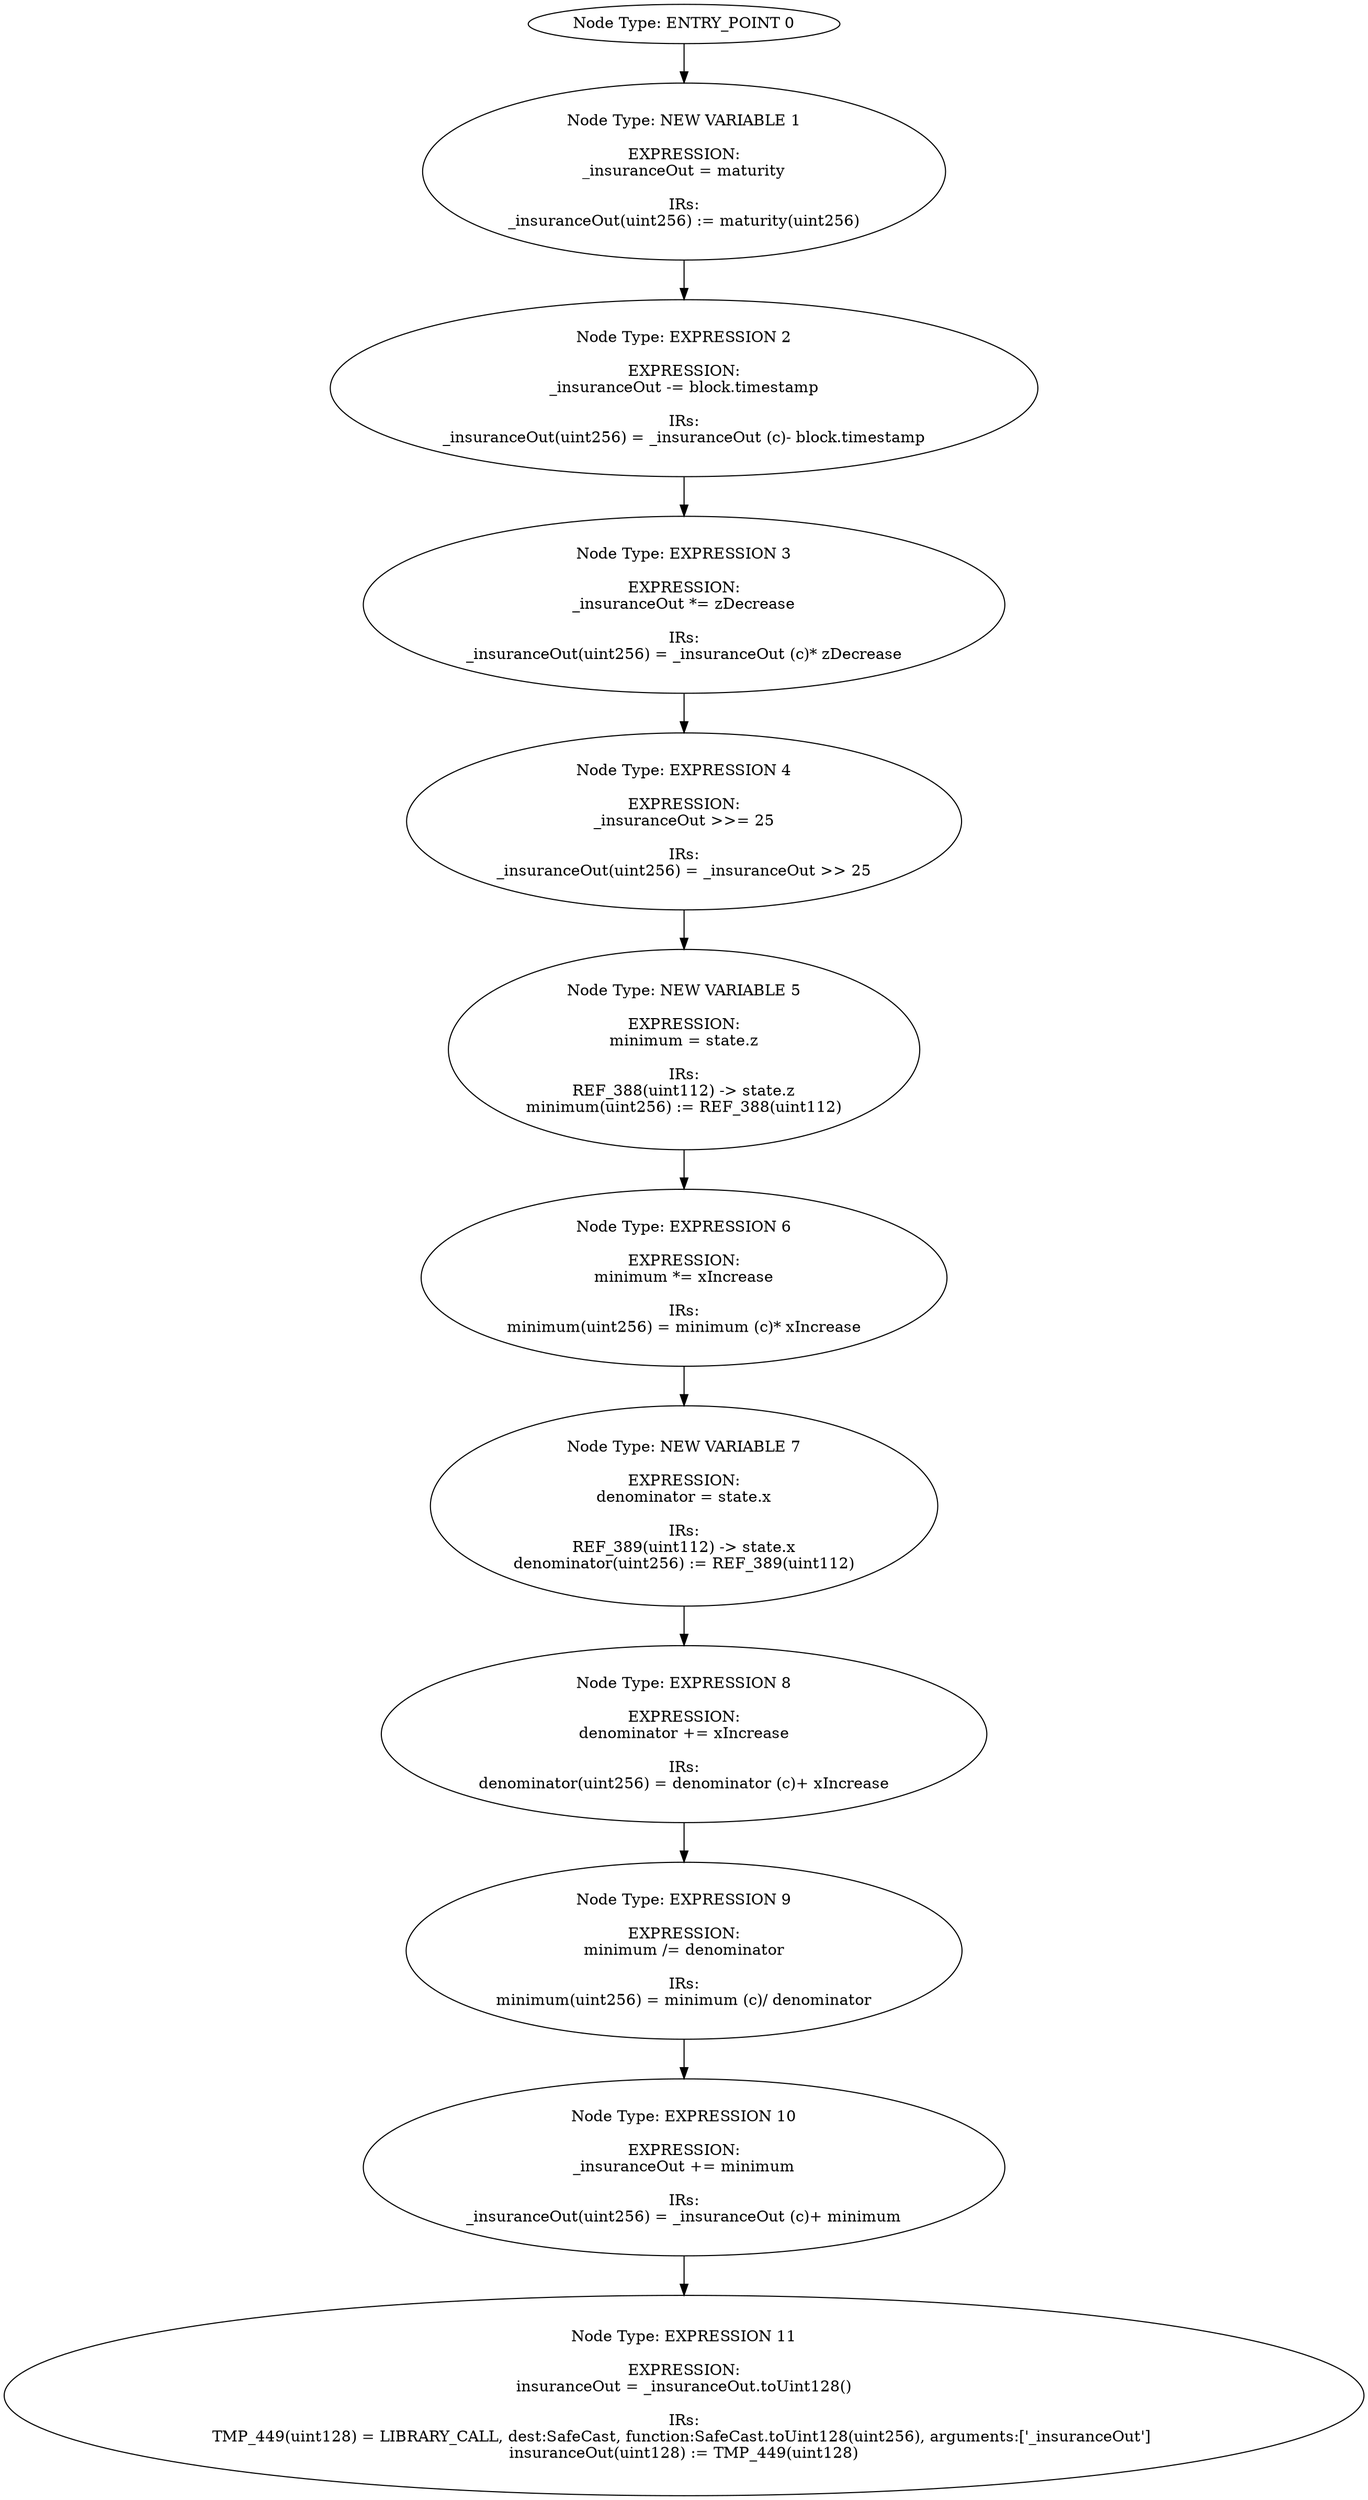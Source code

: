 digraph{
0[label="Node Type: ENTRY_POINT 0
"];
0->1;
1[label="Node Type: NEW VARIABLE 1

EXPRESSION:
_insuranceOut = maturity

IRs:
_insuranceOut(uint256) := maturity(uint256)"];
1->2;
2[label="Node Type: EXPRESSION 2

EXPRESSION:
_insuranceOut -= block.timestamp

IRs:
_insuranceOut(uint256) = _insuranceOut (c)- block.timestamp"];
2->3;
3[label="Node Type: EXPRESSION 3

EXPRESSION:
_insuranceOut *= zDecrease

IRs:
_insuranceOut(uint256) = _insuranceOut (c)* zDecrease"];
3->4;
4[label="Node Type: EXPRESSION 4

EXPRESSION:
_insuranceOut >>= 25

IRs:
_insuranceOut(uint256) = _insuranceOut >> 25"];
4->5;
5[label="Node Type: NEW VARIABLE 5

EXPRESSION:
minimum = state.z

IRs:
REF_388(uint112) -> state.z
minimum(uint256) := REF_388(uint112)"];
5->6;
6[label="Node Type: EXPRESSION 6

EXPRESSION:
minimum *= xIncrease

IRs:
minimum(uint256) = minimum (c)* xIncrease"];
6->7;
7[label="Node Type: NEW VARIABLE 7

EXPRESSION:
denominator = state.x

IRs:
REF_389(uint112) -> state.x
denominator(uint256) := REF_389(uint112)"];
7->8;
8[label="Node Type: EXPRESSION 8

EXPRESSION:
denominator += xIncrease

IRs:
denominator(uint256) = denominator (c)+ xIncrease"];
8->9;
9[label="Node Type: EXPRESSION 9

EXPRESSION:
minimum /= denominator

IRs:
minimum(uint256) = minimum (c)/ denominator"];
9->10;
10[label="Node Type: EXPRESSION 10

EXPRESSION:
_insuranceOut += minimum

IRs:
_insuranceOut(uint256) = _insuranceOut (c)+ minimum"];
10->11;
11[label="Node Type: EXPRESSION 11

EXPRESSION:
insuranceOut = _insuranceOut.toUint128()

IRs:
TMP_449(uint128) = LIBRARY_CALL, dest:SafeCast, function:SafeCast.toUint128(uint256), arguments:['_insuranceOut'] 
insuranceOut(uint128) := TMP_449(uint128)"];
}
